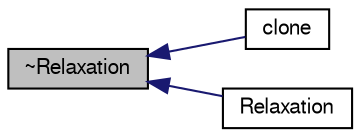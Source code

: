 digraph "~Relaxation"
{
  bgcolor="transparent";
  edge [fontname="FreeSans",fontsize="10",labelfontname="FreeSans",labelfontsize="10"];
  node [fontname="FreeSans",fontsize="10",shape=record];
  rankdir="LR";
  Node6 [label="~Relaxation",height=0.2,width=0.4,color="black", fillcolor="grey75", style="filled", fontcolor="black"];
  Node6 -> Node7 [dir="back",color="midnightblue",fontsize="10",style="solid",fontname="FreeSans"];
  Node7 [label="clone",height=0.2,width=0.4,color="black",URL="$a24238.html#a94361b86c94e8994270682049bddd6de",tooltip="Construct and return a clone. "];
  Node6 -> Node8 [dir="back",color="midnightblue",fontsize="10",style="solid",fontname="FreeSans"];
  Node8 [label="Relaxation",height=0.2,width=0.4,color="black",URL="$a24238.html#ab58139097420f7f07e8393ec81598776",tooltip="Construct copy. "];
}
